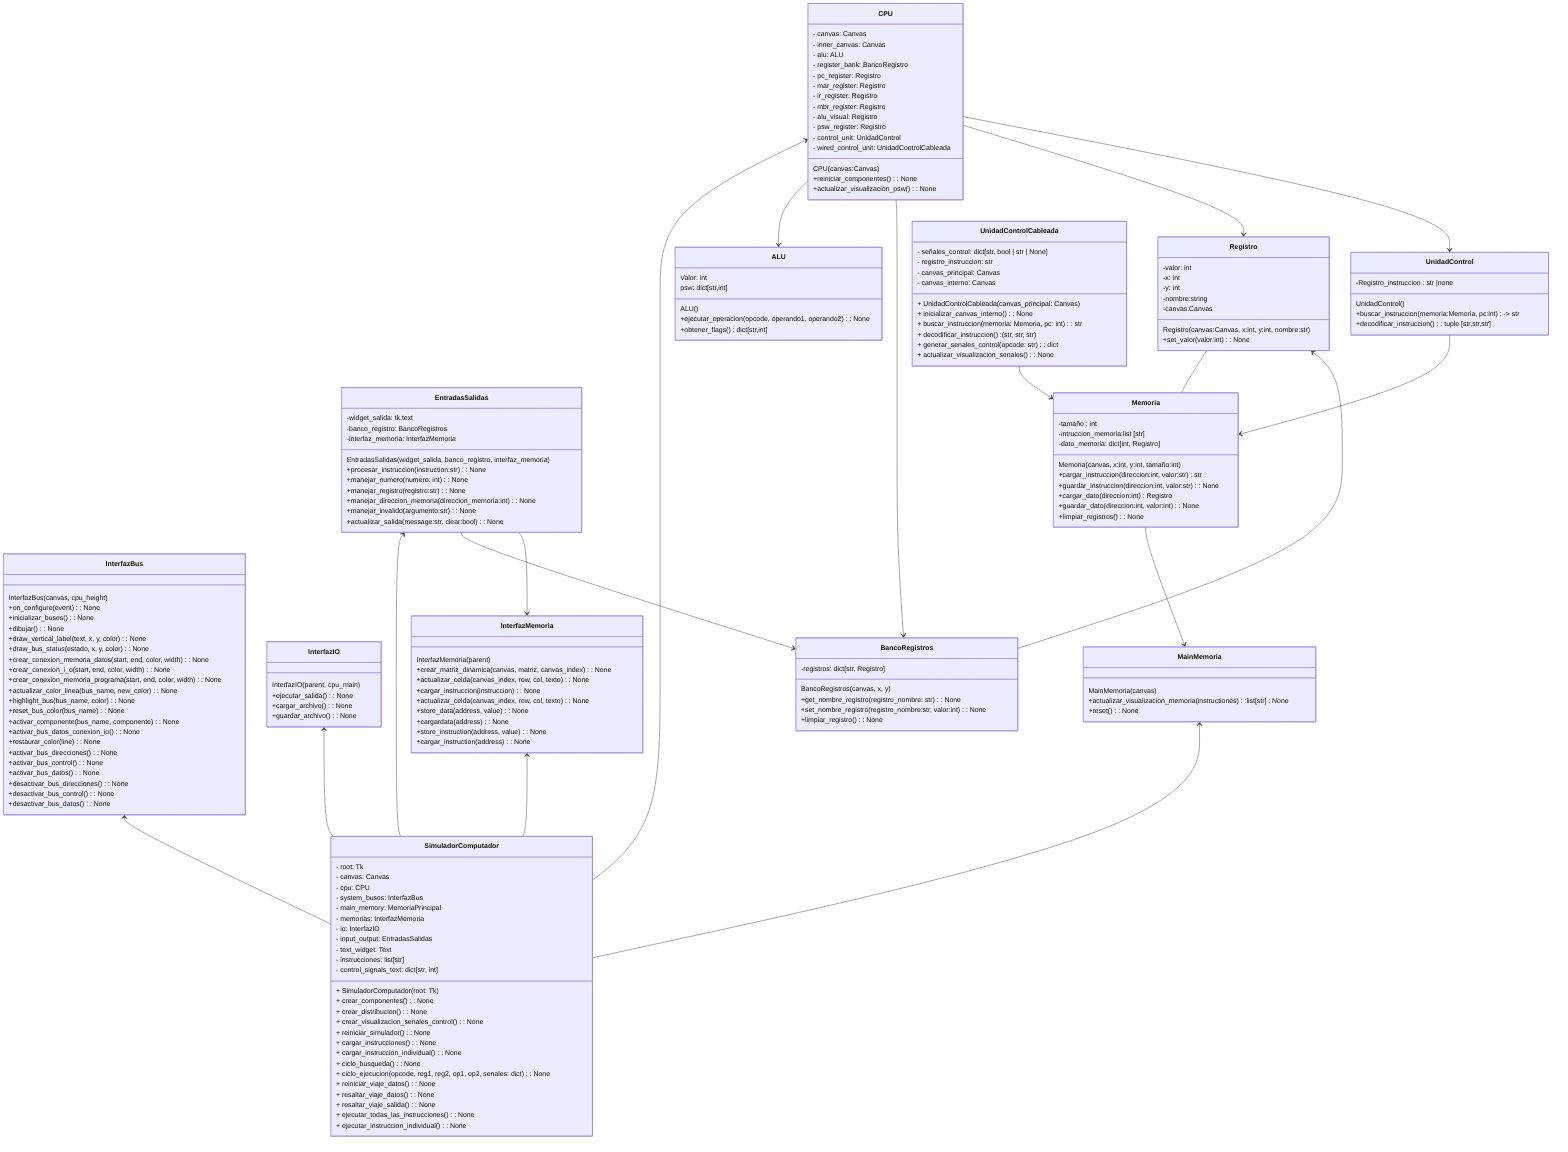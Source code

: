 classDiagram
class ALU {
  Valor: int
  psw: dict[str,int]
  ALU()
  +ejecutar_operacion(opcode, operando1, operando2) : None
  +obtener_flags() dict[str,int]
}
class SimuladorComputador {
  - root: Tk
  - canvas: Canvas
  - cpu: CPU
  - system_buses: InterfazBus
  - main_memory: MemoriaPrincipal
  - memorias: InterfazMemoria
  - io: InterfazIO
  - input_output: EntradasSalidas
  - text_widget: Text
  - instrucciones: list[str]
  - control_signals_text: dict[str, int]

  + SimuladorComputador(root: Tk)
  + crear_componentes() : None
  + crear_distribucion() : None
  + crear_visualizacion_senales_control() : None
  + reiniciar_simulador() : None
  + cargar_instrucciones() : None
  + cargar_instruccion_individual() : None
  + ciclo_busqueda() : None
  + ciclo_ejecucion(opcode, reg1, reg2, op1, op2, senales: dict) : None
  + reiniciar_viaje_datos() : None
  + resaltar_viaje_datos() : None
  + resaltar_viaje_salida() : None
  + ejecutar_todas_las_instrucciones() : None
  + ejecutar_instruccion_individual() : None
}
class UnidadControl {
  -Registro_instruccion : str |none
  UnidadControl()
  +buscar_instruccion(memoria:Memoria, pc:int) -> str
  +decodificar_instruccion() : tuple [str,str,str]
}
class CPU {
  - canvas: Canvas
  - inner_canvas: Canvas
  - alu: ALU
  - register_bank: BancoRegistro
  - pc_register: Registro
  - mar_register: Registro
  - ir_register: Registro
  - mbr_register: Registro
  - alu_visual: Registro
  - psw_register: Registro
  - control_unit: UnidadControl
  - wired_control_unit: UnidadControlCableada
  CPU(canvas:Canvas)
  +reiniciar_componentes() : None
  +actualizar_visualizacion_psw() : None
}
class EntradasSalidas {
  -widget_salida: tk.text
  -banco_registro: BancoRegistros
  -interfaz_memoria: InterfazMemoria
  EntradasSalidas(widget_salida, banco_registro, interfaz_memoria)
  +procesar_instruccion(instruction:str) : None
  +manejar_numero(numero: int) : None
  +manejar_registro(registro:str) : None
  +manejar_direccion_memoria(direccion_memoria:int) : None
  +manejar_invalido(argumento:str) : None
  +actualizar_salida(message:str, clear:bool) : None
}
class InterfazBus {
  InterfazBus(canvas, cpu_height)
  +on_configure(event) : None
  +inicializar_buses() : None
  +dibujar() : None
  +draw_vertical_label(text, x, y, color) : None
  +draw_bus_status(estado, x, y, color) : None
  +crear_conexion_memoria_datos(start, end, color, width) : None
  +crear_conexion_i_o(start, end, color, width) : None
  +crear_conexion_memoria_programa(start, end, color, width) : None
  +actualizar_color_linea(bus_name, new_color) : None
  +highlight_bus(bus_name, color) : None
  +reset_bus_color(bus_name) : None
  +activar_componente(bus_name, componente) : None
  +activar_bus_datos_conexion_io() : None
  +restaurar_color(line) : None
  +activar_bus_direcciones() : None
  +activar_bus_control() : None
  +activar_bus_datos() : None
  +desactivar_bus_direcciones() : None
  +desactivar_bus_control() : None
  +desactivar_bus_datos() : None
}
class InterfazIO {
  InterfazIO(parent, cpu_main)
  +ejecutar_salida() : None
  +cargar_archivo() : None
  +guardar_archivo() : None
}
class InterfazMemoria {
  InterfazMemoria(parent)
  +crear_matriz_dinamica(canvas, matriz, canvas_index) : None
  +actualizar_celda(canvas_index, row, col, texto) : None
  +cargar_instruccion(instruccion) : None
  +actualizar_celda(canvas_index, row, col, texto) : None
  +store_data(address, value) : None
  +cargardata(address) : None
  +store_instruction(address, value) : None
  +cargar_instruction(address) : None
}
class MainMemoria {
  MainMemoria(canvas)
  +actualizar_visualizacion_memoria(instructiones):list[str] : None
  +reset() : None
}
class Memoria {
  -tamaño : int
  -intruccion_memoria:list [str]
  -dato_memoria: dict[int, Registro]
  Memoria(canvas, x:int, y:int, tamaño:int)
  +cargar_instruccion(direccion:int, valor:str) str
  +guardar_instruccion(direccion:int, valor:str) : None
  +cargar_dato(direccion:int) Registro
  +guardar_dato(direccion:int, valor:int) : None
  +limpiar_registros() : None
}
class Registro {
  -valor: int
  -x: int
  -y: int
  -nombre:string
  -canvas:Canvas
  Registro(canvas:Canvas, x:int, y:int, nombre:str)
  +set_valor(valor:int) : None
}
class BancoRegistros {
  -registros: dict[str, Registro]
  BancoRegistros(canvas, x, y)
  +get_nombre_registro(registro_nombre: str) : None
  +set_nombre_registro(registro_nombre:str, valor:int) : None
  +limpiar_registro() : None
}
class UnidadControlCableada {
  - señales_control: dict[str, bool | str | None]
  - registro_instruccion: str
  - canvas_principal: Canvas
  - canvas_interno: Canvas
  + UnidadControlCableada(canvas_principal: Canvas)
  + inicializar_canvas_interno() : None
  + buscar_instruccion(memoria: Memoria, pc: int) : str
  + decodificar_instruccion() : (str, str, str)
  + generar_senales_control(opcode: str) : dict
  + actualizar_visualizacion_senales() : None
}

EntradasSalidas <-- SimuladorComputador
InterfazBus <-- SimuladorComputador
MainMemoria <-- SimuladorComputador
CPU <-- SimuladorComputador
InterfazIO <-- SimuladorComputador
InterfazMemoria <-- SimuladorComputador
UnidadControl --> Memoria
Memoria --> MainMemoria
Registro -- Memoria
Registro <-- BancoRegistros
CPU --> ALU
CPU --> BancoRegistros
CPU --> Registro
CPU --> UnidadControl
EntradasSalidas --> BancoRegistros
EntradasSalidas --> InterfazMemoria
UnidadControlCableada --> Memoria
